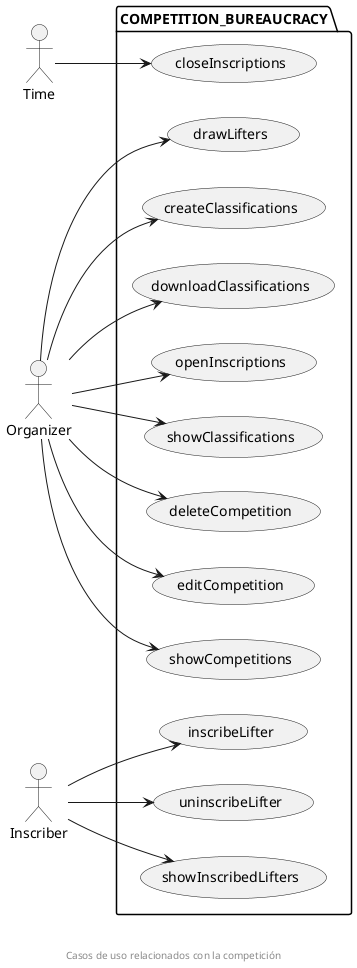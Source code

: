 @startuml
left to right direction

package COMPETITION_BUREAUCRACY {
 usecase openInscriptions
 usecase closeInscriptions

 usecase deleteCompetition
 usecase editCompetition
 usecase showCompetitions

 usecase drawLifters
 usecase inscribeLifter
 usecase uninscribeLifter
 usecase showInscribedLifters

 usecase createClassifications
 usecase downloadClassifications
 usecase showClassifications
}

Time --> closeInscriptions
Organizer --> openInscriptions
Organizer --> drawLifters
Organizer --> deleteCompetition
Organizer --> editCompetition
Organizer --> showCompetitions
Organizer --> createClassifications
Organizer --> showClassifications
Organizer --> downloadClassifications

Inscriber --> inscribeLifter
Inscriber --> uninscribeLifter
Inscriber --> showInscribedLifters

footer \n\n Casos de uso relacionados con la competición
@enduml